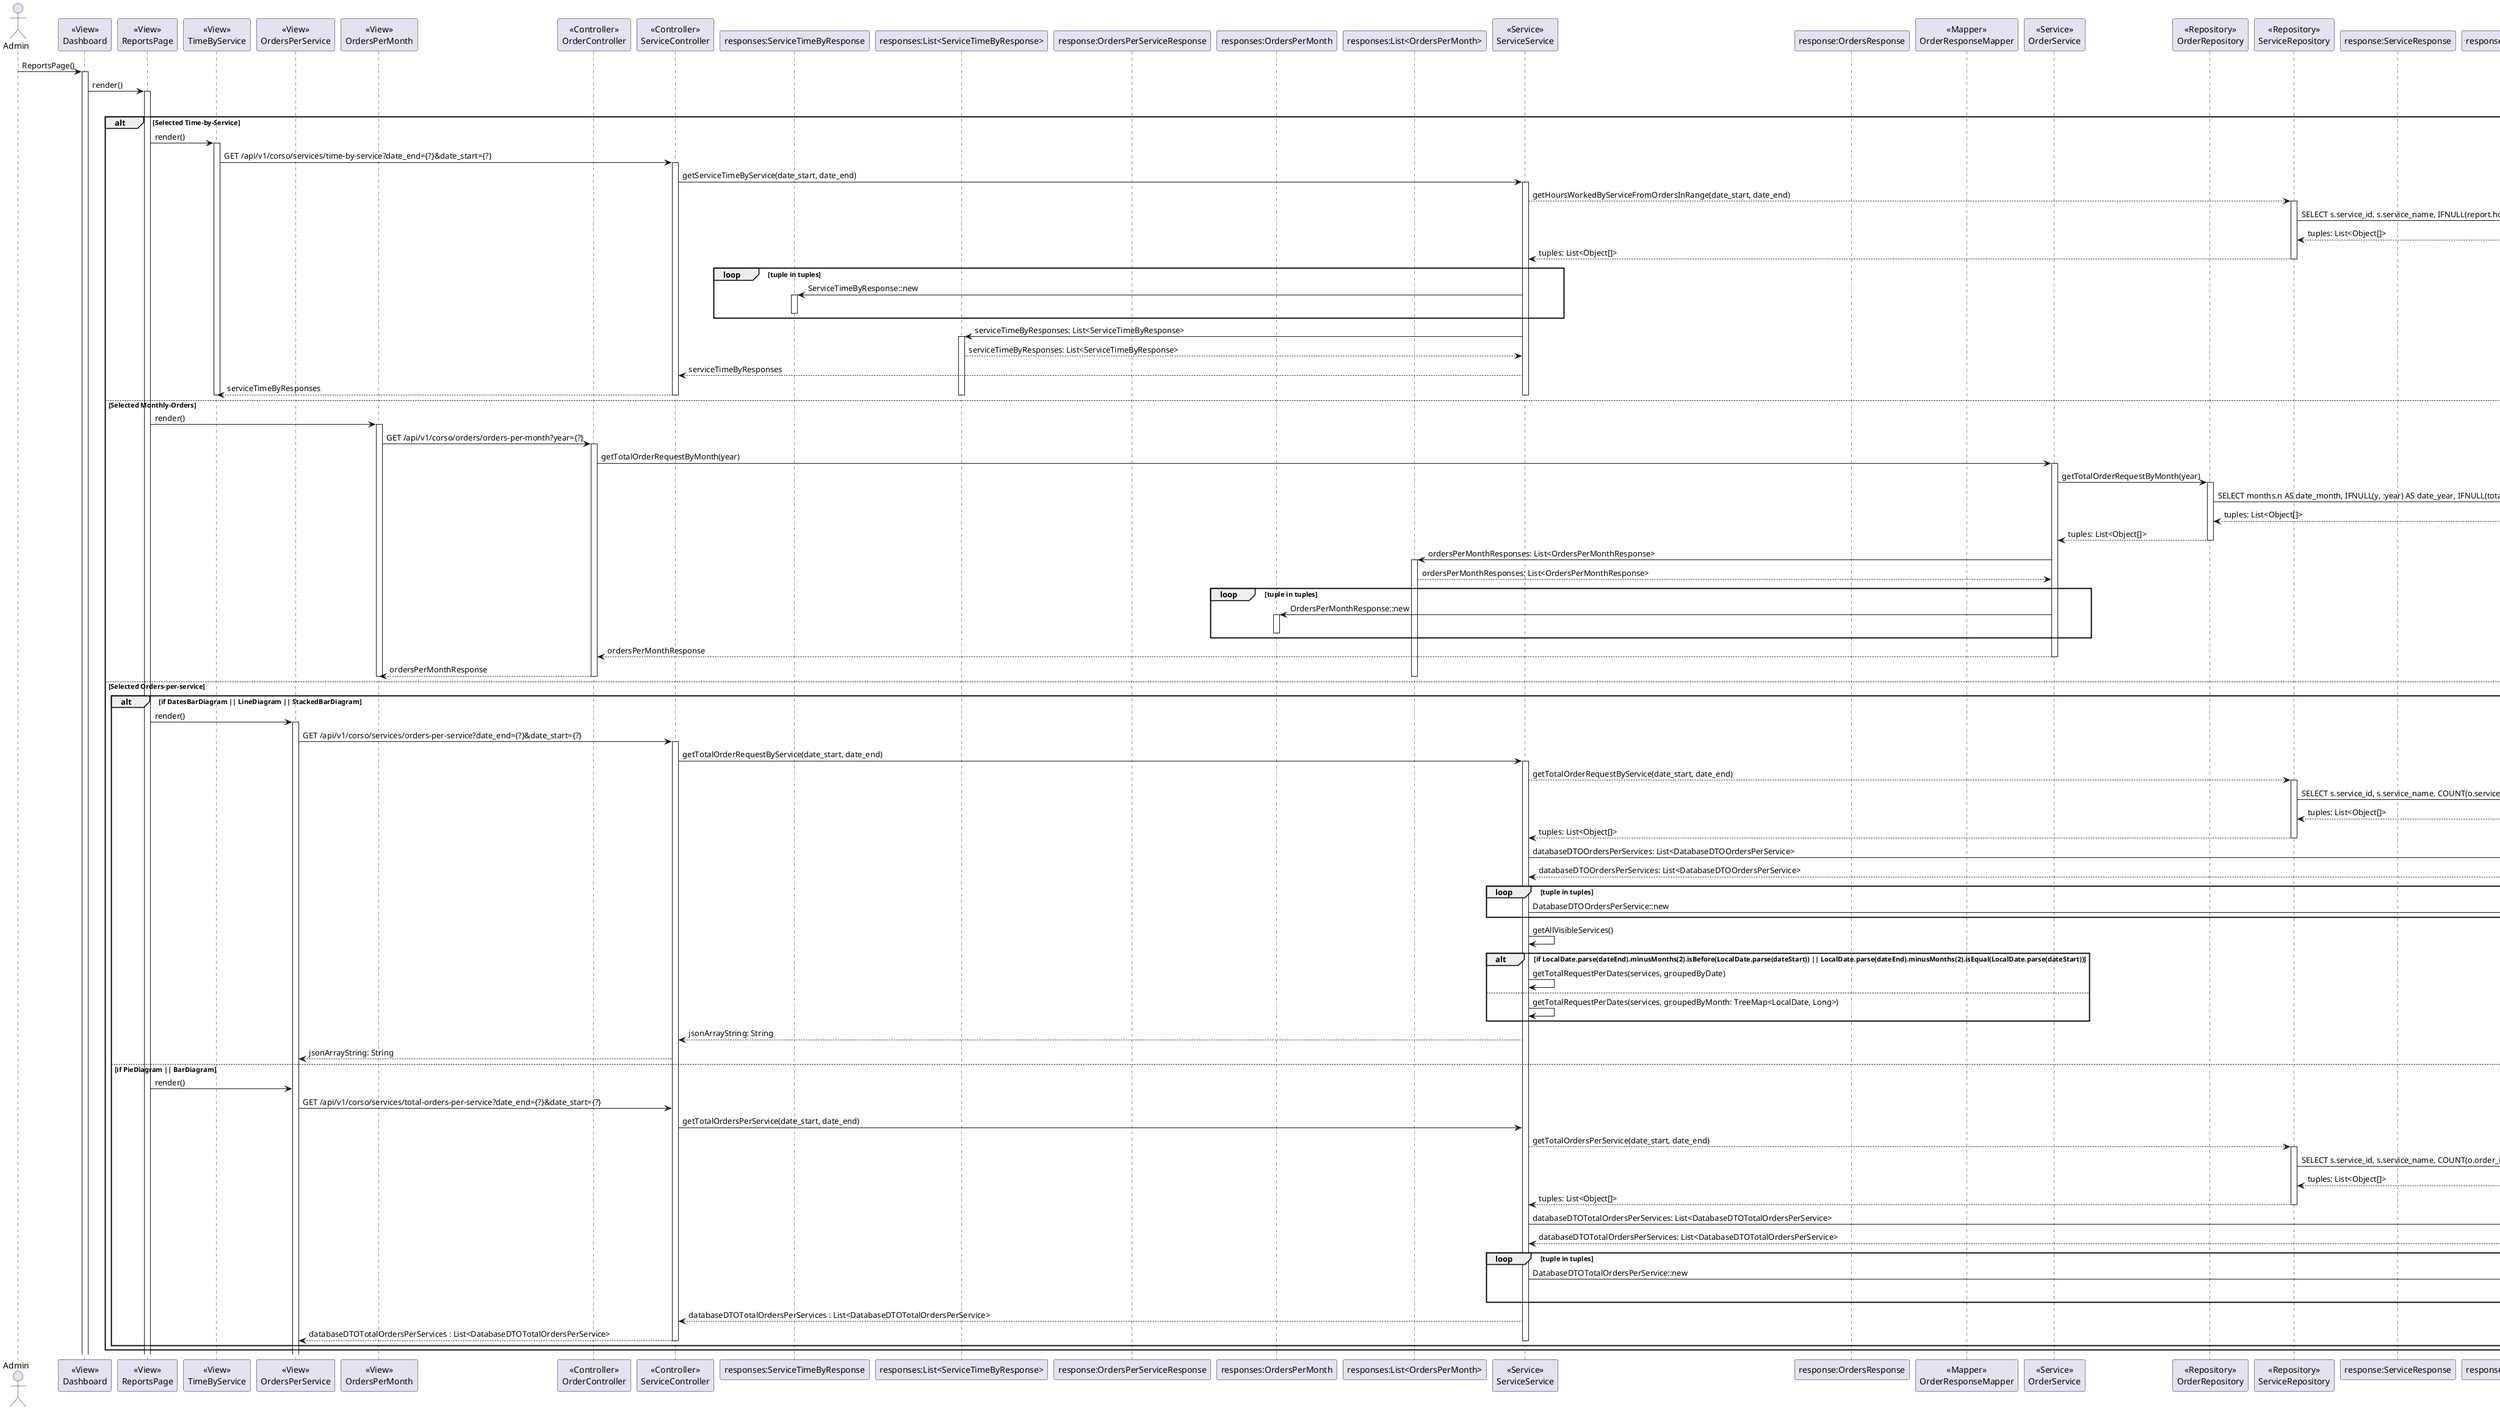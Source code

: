 @startuml

actor Admin as "Admin"

participant "<<View>>\nDashboard" as DashB

participant "<<View>>\nReportsPage" as ServiceV

participant TimeByService as "<<View>>\nTimeByService"

participant OrdersPerService as "<<View>>\nOrdersPerService"

participant OrdersPerMonth as "<<View>>\nOrdersPerMonth"

participant OrderController as "<<Controller>>\nOrderController"

participant ServiceController as "<<Controller>>\nServiceController"

participant ServiceTimeByResponse as "responses:ServiceTimeByResponse"
participant ServiceTimeByResponseList as "responses:List<ServiceTimeByResponse>"

participant OrdersPerServiceResponse as "response:OrdersPerServiceResponse"

participant OrdersPerMonthResponse as "responses:OrdersPerMonth"
participant OrdersPerMonthResponseList as "responses:List<OrdersPerMonth>"

participant ServiceService as "<<Service>>\nServiceService"

participant OrdersResponse as "response:OrdersResponse"

participant OrderResponseMapper as "<<Mapper>>\nOrderResponseMapper"

participant OrderService as "<<Service>>\nOrderService"

participant OrderRepository as "<<Repository>>\nOrderRepository"

participant ServiceRepository as "<<Repository>>\nServiceRepository"

participant ServiceResponse as "response:ServiceResponse"

participant ServiceResponsesList as "responses:List<ServiceResponse>"

participant DatabaseDTOOrdersPerService as "databaseDTOOrdersPerServices: DatabaseDTOOrdersPerService"
participant DatabaseDTOOrdersPerServiceList as "databaseDTOOrdersPerServices: List<DatabaseDTOOrdersPerService>"

participant DatabaseDTOTotalOrdersPerService as "databaseDTOTotalOrdersPerServices: DatabaseDTOTotalOrdersPerService"

participant DatabaseDTOTotalOrdersPerServiceList as "databaseDTOTotalOrdersPerServices: List<DatabaseDTOTotalOrdersPerService>"

participant Database as "<<Database>>\nDatabase"


Admin -> DashB: ReportsPage()
activate DashB

DashB -> ServiceV: render()
activate ServiceV

opt

alt Selected Time-by-Service

    ServiceV -> TimeByService : render()
    activate TimeByService
    TimeByService -> ServiceController: GET /api/v1/corso/services/time-by-service?date_end={?}&date_start={?}
    activate ServiceController

    ServiceController -> ServiceService: getServiceTimeByService(date_start, date_end)
    activate ServiceService


    ServiceService --> ServiceRepository: getHoursWorkedByServiceFromOrdersInRange(date_start, date_end)
    activate ServiceRepository

    ServiceRepository -> Database: SELECT s.service_id, s.service_name, IFNULL(report.hours_worked, 0) as hours_worked FROM services s LEFT JOIN (SELECT s.service_id, s.service_name, COALESCE(sum(hours_worked), 0) as hours_worked FROM services s LEFT JOIN orders o ON s.service_id = o.service_id WHERE (o.order_status = 'IN_PROGRESS' OR o.order_status = 'COMPLETED') AND o.order_date BETWEEN :date_start AND :date_end GROUP BY s.service_id, s.service_name) as report ON s.service_id = report.service_id WHERE s.is_active = 1 OR (s.is_active = 0 AND report.hours_worked > 0) ORDER BY report.hours_worked DESC;



    activate Database

    Database --> ServiceRepository: tuples: List<Object[]>

    deactivate Database




ServiceRepository --> ServiceService: tuples: List<Object[]>
    deactivate ServiceRepository

        loop tuple in tuples

            ServiceService -> ServiceTimeByResponse : ServiceTimeByResponse::new
            activate ServiceTimeByResponse
        deactivate ServiceTimeByResponse

        end


        ServiceService -> ServiceTimeByResponseList : serviceTimeByResponses: List<ServiceTimeByResponse>

        activate ServiceTimeByResponseList

        ServiceTimeByResponseList --> ServiceService: serviceTimeByResponses: List<ServiceTimeByResponse>





    deactivate OrdersResponse
    deactivate ServiceResponse

    ServiceService --> ServiceController: serviceTimeByResponses

    ServiceController --> TimeByService: serviceTimeByResponses

        deactivate ServiceTimeByResponseList



    deactivate ServiceService


    deactivate ServiceController

    deactivate ServiceTimeByResponse

    deactivate TimeByService

else Selected Monthly-Orders

    ServiceV -> OrdersPerMonth : render()
    activate OrdersPerMonth
    OrdersPerMonth ->OrderController: GET /api/v1/corso/orders/orders-per-month?year={?}
    activate OrderController

    OrderController ->  OrderService: getTotalOrderRequestByMonth(year)
    activate OrderService

    OrderService -> OrderRepository: getTotalOrderRequestByMonth(year)
    activate OrderRepository

    OrderRepository -> Database: SELECT months.n AS date_month, IFNULL(y, :year) AS date_year, IFNULL(total_orders, 0) AS total_orders FROM (SELECT 1 AS n UNION SELECT 2 UNION SELECT 3 UNION SELECT 4 UNION SELECT 5 UNION SELECT 6 UNION SELECT 7 UNION SELECT 8 UNION SELECT 9 UNION SELECT 10 UNION SELECT 11 UNION SELECT 12) AS months LEFT JOIN (SELECT MONTH(orders.order_date) AS m, YEAR(orders.order_date) AS y, COUNT(orders.order_id) AS total_orders FROM orders WHERE YEAR(orders.order_date) = :year AND orders.order_status NOT IN ('DECLINED', 'CANCELLED') GROUP BY m, y) AS report ON months.n = report.m ORDER BY months.n;



    activate Database

    Database --> OrderRepository: tuples: List<Object[]>
    deactivate Database

    OrderRepository --> OrderService: tuples: List<Object[]>
    deactivate OrderRepository
    OrderService -> OrdersPerMonthResponseList : ordersPerMonthResponses: List<OrdersPerMonthResponse>

    activate OrdersPerMonthResponseList

    OrdersPerMonthResponseList --> OrderService: ordersPerMonthResponses: List<OrdersPerMonthResponse>


    loop tuple in tuples

        OrderService -> OrdersPerMonthResponse : OrdersPerMonthResponse::new
        activate OrdersPerMonthResponse

        deactivate OrdersPerMonthResponse

    end



    deactivate OrdersResponse

    OrderService --> OrderController: ordersPerMonthResponse
    deactivate OrderService

    OrderController --> OrdersPerMonth: ordersPerMonthResponse

    deactivate OrdersPerMonthResponse






    deactivate OrderController
    deactivate OrdersResponse
    deactivate OrdersPerMonthResponseList
    deactivate OrdersPerMonth

else Selected Orders-per-service

    alt if DatesBarDiagram || LineDiagram || StackedBarDiagram

    ServiceV -> OrdersPerService : render()
    activate OrdersPerService
    OrdersPerService -> ServiceController: GET /api/v1/corso/services/orders-per-service?date_end={?}&date_start={?}
    activate ServiceController

    ServiceController -> ServiceService: getTotalOrderRequestByService(date_start, date_end)
    activate ServiceService

    ServiceService --> ServiceRepository: getTotalOrderRequestByService(date_start, date_end)

    activate ServiceRepository

    ServiceRepository -> Database:SELECT s.service_id, s.service_name, COUNT(o.service_id) AS total_order_request, IFNULL(order_date, 'No Orders') AS date FROM services s JOIN (SELECT service_id, order_status, order_date FROM orders WHERE order_date BETWEEN :start_date AND :end_date AND order_status NOT IN ('CANCELLED', 'DECLINED')) o ON s.service_id = o.service_id GROUP BY s.service_id, s.service_name, IFNULL(order_date, 'No Orders') ORDER BY total_order_request DESC;


    activate Database


    Database --> ServiceRepository: tuples: List<Object[]>
    deactivate Database

    ServiceRepository --> ServiceService: tuples: List<Object[]>

    deactivate ServiceRepository

   ServiceService -> DatabaseDTOOrdersPerServiceList : databaseDTOOrdersPerServices: List<DatabaseDTOOrdersPerService>

    activate DatabaseDTOOrdersPerServiceList

    DatabaseDTOOrdersPerServiceList --> ServiceService: databaseDTOOrdersPerServices: List<DatabaseDTOOrdersPerService>

    loop tuple in tuples

        ServiceService -> DatabaseDTOOrdersPerService : DatabaseDTOOrdersPerService::new
        activate DatabaseDTOOrdersPerService

    end

    deactivate DatabaseDTOOrdersPerService





    ServiceService -> ServiceService: getAllVisibleServices()


    alt if LocalDate.parse(dateEnd).minusMonths(2).isBefore(LocalDate.parse(dateStart)) || LocalDate.parse(dateEnd).minusMonths(2).isEqual(LocalDate.parse(dateStart))

        ServiceService -> ServiceService: getTotalRequestPerDates(services, groupedByDate)
    else

        ServiceService -> ServiceService: getTotalRequestPerDates(services, groupedByMonth: TreeMap<LocalDate, Long>)
deactivate DatabaseDTOOrdersPerService
    end


    ServiceService --> ServiceController: jsonArrayString: String

    ServiceController --> OrdersPerService: jsonArrayString: String

    else if PieDiagram || BarDiagram

    ServiceV  -> OrdersPerService : render()
     OrdersPerService -> ServiceController: GET /api/v1/corso/services/total-orders-per-service?date_end={?}&date_start={?}

    ServiceController -> ServiceService: getTotalOrdersPerService(date_start, date_end)

    ServiceService --> ServiceRepository: getTotalOrdersPerService(date_start, date_end)

    activate ServiceRepository

    ServiceRepository -> Database: SELECT s.service_id, s.service_name, COUNT(o.order_id) AS order_count FROM services s LEFT JOIN (SELECT service_id, order_status, order_date, order_id FROM orders WHERE order_date BETWEEN :start_date AND :end_date AND order_status != 'DECLINED') o ON s.service_id = o.service_id WHERE is_active = 1 OR (s.service_id IN (SELECT service_id FROM orders WHERE order_date BETWEEN :start_date AND :end_date AND order_status != 'DECLINED') AND is_active = 0) GROUP BY s.service_id, s.service_name ORDER BY s.service_name;


    activate Database

    Database --> ServiceRepository: tuples: List<Object[]>

    deactivate Database

    ServiceRepository --> ServiceService: tuples: List<Object[]>

    deactivate ServiceRepository
    ServiceService -> DatabaseDTOTotalOrdersPerServiceList : databaseDTOTotalOrdersPerServices: List<DatabaseDTOTotalOrdersPerService>

    activate DatabaseDTOTotalOrdersPerServiceList

    DatabaseDTOTotalOrdersPerServiceList --> ServiceService: databaseDTOTotalOrdersPerServices: List<DatabaseDTOTotalOrdersPerService>

    loop tuple in tuples

    ServiceService -> DatabaseDTOTotalOrdersPerService : DatabaseDTOTotalOrdersPerService::new

    activate DatabaseDTOTotalOrdersPerService
        deactivate DatabaseDTOTotalOrdersPerService

    end


    deactivate DatabaseDTOTotalOrdersPerServiceList

    ServiceService --> ServiceController: databaseDTOTotalOrdersPerServices : List<DatabaseDTOTotalOrdersPerService>

    ServiceController --> OrdersPerService: databaseDTOTotalOrdersPerServices : List<DatabaseDTOTotalOrdersPerService>

    deactivate ServiceService

    deactivate ServiceController

    deactivate DatabaseDTOTotalOrdersPerService

    deactivate DatabaseDTOTotalOrdersPerServiceList

    







    end
end

@enduml